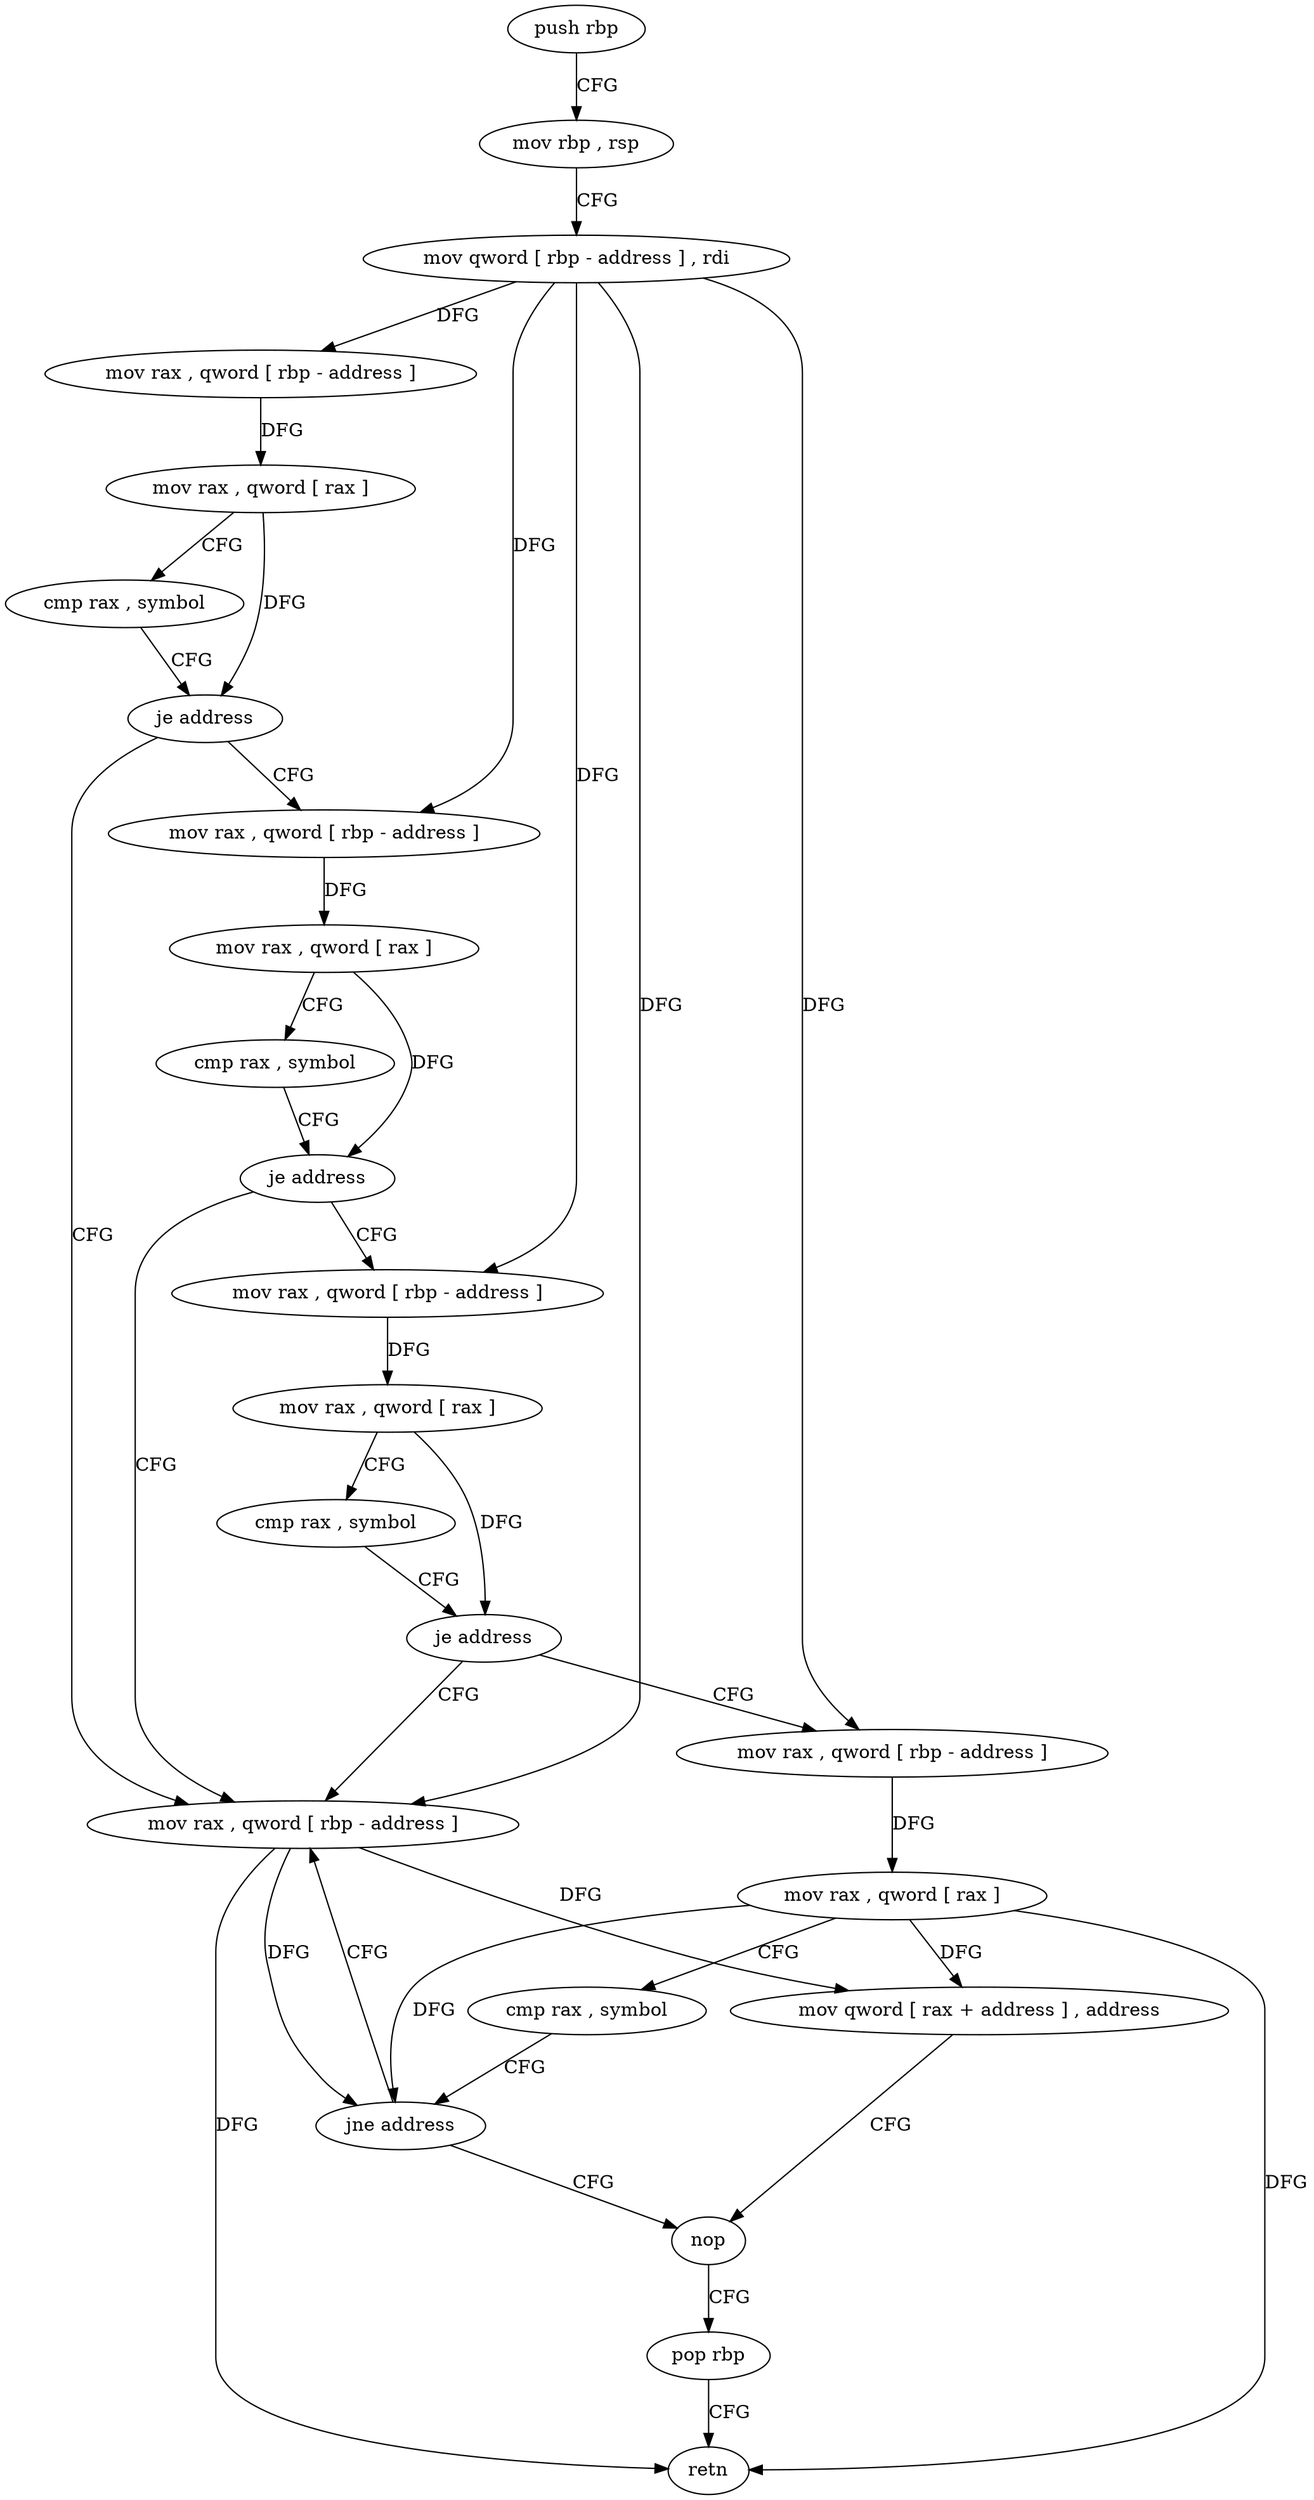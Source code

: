 digraph "func" {
"4239428" [label = "push rbp" ]
"4239429" [label = "mov rbp , rsp" ]
"4239432" [label = "mov qword [ rbp - address ] , rdi" ]
"4239436" [label = "mov rax , qword [ rbp - address ]" ]
"4239440" [label = "mov rax , qword [ rax ]" ]
"4239443" [label = "cmp rax , symbol" ]
"4239449" [label = "je address" ]
"4239496" [label = "mov rax , qword [ rbp - address ]" ]
"4239451" [label = "mov rax , qword [ rbp - address ]" ]
"4239500" [label = "mov qword [ rax + address ] , address" ]
"4239508" [label = "nop" ]
"4239455" [label = "mov rax , qword [ rax ]" ]
"4239458" [label = "cmp rax , symbol" ]
"4239464" [label = "je address" ]
"4239466" [label = "mov rax , qword [ rbp - address ]" ]
"4239470" [label = "mov rax , qword [ rax ]" ]
"4239473" [label = "cmp rax , symbol" ]
"4239479" [label = "je address" ]
"4239481" [label = "mov rax , qword [ rbp - address ]" ]
"4239485" [label = "mov rax , qword [ rax ]" ]
"4239488" [label = "cmp rax , symbol" ]
"4239494" [label = "jne address" ]
"4239509" [label = "pop rbp" ]
"4239510" [label = "retn" ]
"4239428" -> "4239429" [ label = "CFG" ]
"4239429" -> "4239432" [ label = "CFG" ]
"4239432" -> "4239436" [ label = "DFG" ]
"4239432" -> "4239496" [ label = "DFG" ]
"4239432" -> "4239451" [ label = "DFG" ]
"4239432" -> "4239466" [ label = "DFG" ]
"4239432" -> "4239481" [ label = "DFG" ]
"4239436" -> "4239440" [ label = "DFG" ]
"4239440" -> "4239443" [ label = "CFG" ]
"4239440" -> "4239449" [ label = "DFG" ]
"4239443" -> "4239449" [ label = "CFG" ]
"4239449" -> "4239496" [ label = "CFG" ]
"4239449" -> "4239451" [ label = "CFG" ]
"4239496" -> "4239500" [ label = "DFG" ]
"4239496" -> "4239510" [ label = "DFG" ]
"4239496" -> "4239494" [ label = "DFG" ]
"4239451" -> "4239455" [ label = "DFG" ]
"4239500" -> "4239508" [ label = "CFG" ]
"4239508" -> "4239509" [ label = "CFG" ]
"4239455" -> "4239458" [ label = "CFG" ]
"4239455" -> "4239464" [ label = "DFG" ]
"4239458" -> "4239464" [ label = "CFG" ]
"4239464" -> "4239496" [ label = "CFG" ]
"4239464" -> "4239466" [ label = "CFG" ]
"4239466" -> "4239470" [ label = "DFG" ]
"4239470" -> "4239473" [ label = "CFG" ]
"4239470" -> "4239479" [ label = "DFG" ]
"4239473" -> "4239479" [ label = "CFG" ]
"4239479" -> "4239496" [ label = "CFG" ]
"4239479" -> "4239481" [ label = "CFG" ]
"4239481" -> "4239485" [ label = "DFG" ]
"4239485" -> "4239488" [ label = "CFG" ]
"4239485" -> "4239500" [ label = "DFG" ]
"4239485" -> "4239510" [ label = "DFG" ]
"4239485" -> "4239494" [ label = "DFG" ]
"4239488" -> "4239494" [ label = "CFG" ]
"4239494" -> "4239508" [ label = "CFG" ]
"4239494" -> "4239496" [ label = "CFG" ]
"4239509" -> "4239510" [ label = "CFG" ]
}
